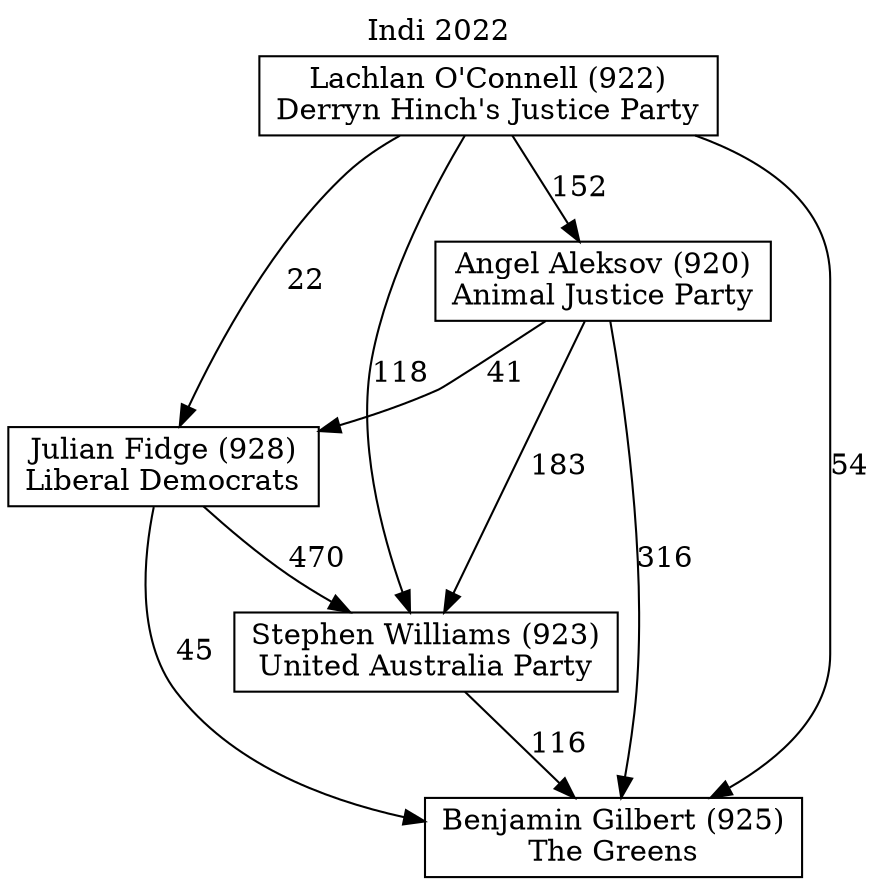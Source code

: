 // House preference flow
digraph "Benjamin Gilbert (925)_Indi_2022" {
	graph [label="Indi 2022" labelloc=t mclimit=10]
	node [shape=box]
	"Angel Aleksov (920)" [label="Angel Aleksov (920)
Animal Justice Party"]
	"Benjamin Gilbert (925)" [label="Benjamin Gilbert (925)
The Greens"]
	"Julian Fidge (928)" [label="Julian Fidge (928)
Liberal Democrats"]
	"Lachlan O'Connell (922)" [label="Lachlan O'Connell (922)
Derryn Hinch's Justice Party"]
	"Stephen Williams (923)" [label="Stephen Williams (923)
United Australia Party"]
	"Angel Aleksov (920)" -> "Benjamin Gilbert (925)" [label=316]
	"Angel Aleksov (920)" -> "Julian Fidge (928)" [label=41]
	"Angel Aleksov (920)" -> "Stephen Williams (923)" [label=183]
	"Julian Fidge (928)" -> "Benjamin Gilbert (925)" [label=45]
	"Julian Fidge (928)" -> "Stephen Williams (923)" [label=470]
	"Lachlan O'Connell (922)" -> "Angel Aleksov (920)" [label=152]
	"Lachlan O'Connell (922)" -> "Benjamin Gilbert (925)" [label=54]
	"Lachlan O'Connell (922)" -> "Julian Fidge (928)" [label=22]
	"Lachlan O'Connell (922)" -> "Stephen Williams (923)" [label=118]
	"Stephen Williams (923)" -> "Benjamin Gilbert (925)" [label=116]
}
